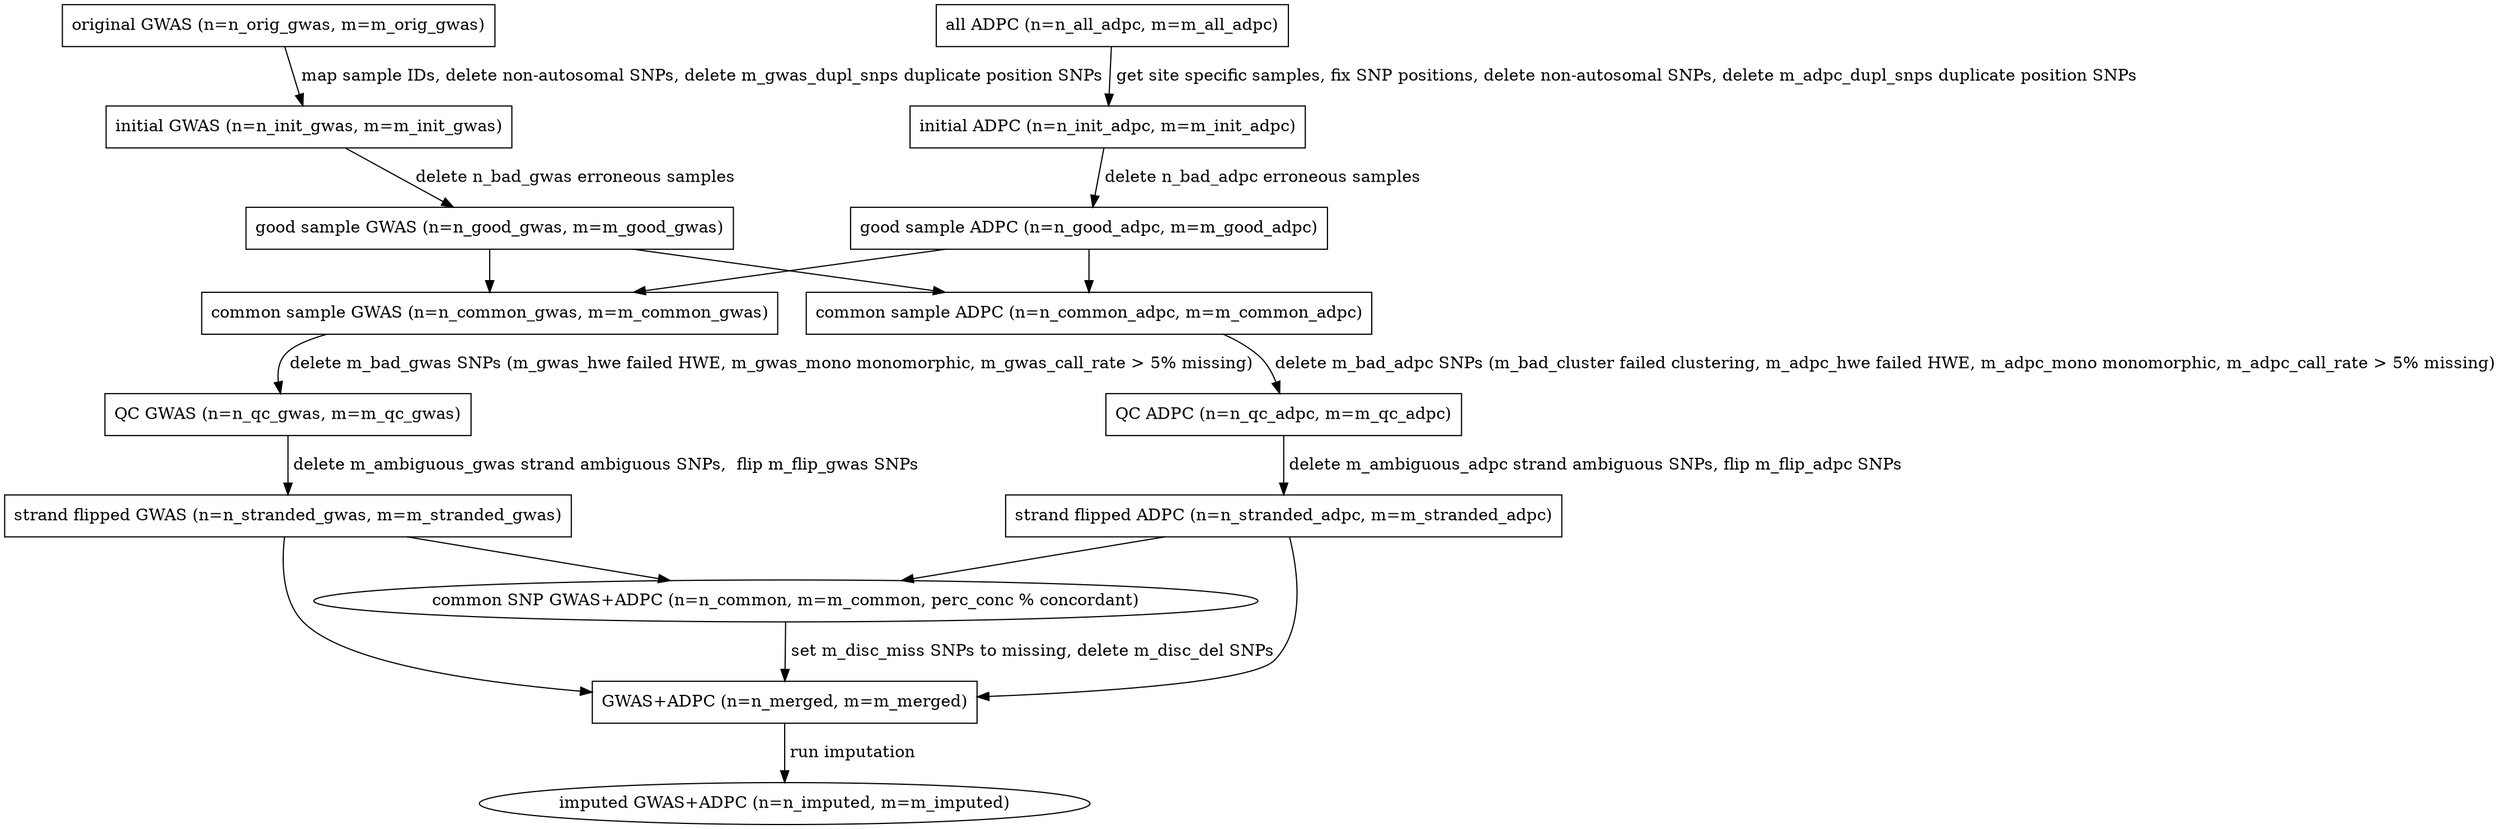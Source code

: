 #!dot
digraph {

    //Initial GWAS flow

    ORIG_GWAS [label="original GWAS (n=n_orig_gwas, m=m_orig_gwas)",
               shape=box] //params: n_orig_gwas, m_orig_gwas
    INIT_GWAS [label="initial GWAS (n=n_init_gwas, m=m_init_gwas)",
               shape=box] //params: n_init_gwas, m_init_gwas
    ORIG_GWAS -> INIT_GWAS [label= " map sample IDs, delete non-autosomal SNPs, delete m_gwas_dupl_snps duplicate position SNPs"];
                 //script: get_gwas_samples


    GOOD_GWAS [label="good sample GWAS (n=n_good_gwas, m=m_good_gwas)",
               shape=box] //params: n_good_gwas, m_good_gwas
    INIT_GWAS -> GOOD_GWAS [label=" delete n_bad_gwas erroneous samples"];
                //script: get_good_samples; params: n_bad_gwas

    COMMON_GWAS [label="common sample GWAS (n=n_common_gwas, m=m_common_gwas)",
                 shape=box] //params: n_common_gwas, m=m_common_gwas
    GOOD_GWAS -> COMMON_GWAS;
                 //script: get_common_samples

    QC_GWAS [label="QC GWAS (n=n_qc_gwas, m=m_qc_gwas)",
             shape=box] //params: n_qc_gwas, m=m_qc_gwas
    COMMON_GWAS -> QC_GWAS [label=" delete m_bad_gwas SNPs (m_gwas_hwe failed HWE, m_gwas_mono monomorphic, m_gwas_call_rate > 5% missing)"];
                //script: do_gwas_qc; params: m_bad_gwas
                //m (whatever subcategories removed)


    FLIPPED_GWAS [label="strand flipped GWAS (n=n_stranded_gwas, m=m_stranded_gwas)",
                  shape=box] //params: n_stranded_gwas, m_stranded_gwas
    QC_GWAS -> FLIPPED_GWAS [label=" delete m_ambiguous_gwas strand ambiguous SNPs,  flip m_flip_gwas SNPs"];
                 //script: flip_strands; params: m_flip_gwas, m_ambiguous_gwas


    //Initial ADPC flow

    ALL_ADPC [label="all ADPC (n=n_all_adpc, m=m_all_adpc)",
              shape=box] //params:n_all_adpc, m_all_adpc
    INIT_ADPC [label="initial ADPC (n=n_init_adpc, m=m_init_adpc)",
               shape=box] //params: n_init_adpc, m_init_adpc
    ALL_ADPC -> INIT_ADPC [label=" get site specific samples, fix SNP positions, delete non-autosomal SNPs, delete m_adpc_dupl_snps duplicate position SNPs"]
                //script: get_adpc_samples (site)


    GOOD_ADPC [label="good sample ADPC (n=n_good_adpc, m=m_good_adpc)",
               shape=box] //params: n_good_adpc, m_good_adpc
    INIT_ADPC -> GOOD_ADPC [label=" delete n_bad_adpc erroneous samples"];
                //script: get_good_samples; params: n_bad_adpc

    COMMON_ADPC [label="common sample ADPC (n=n_common_adpc, m=m_common_adpc)",
                 shape=box] //params: n_common_adpc, m=m_common_adpc
    GOOD_ADPC -> COMMON_ADPC;
                 //script: get_common_samples

    QC_ADPC [label="QC ADPC (n=n_qc_adpc, m=m_qc_adpc)",
             shape=box] //params: n_qc_adpc, m=m_qc_adpc
    COMMON_ADPC -> QC_ADPC [label=" delete m_bad_adpc SNPs (m_bad_cluster failed clustering, m_adpc_hwe failed HWE, m_adpc_mono monomorphic, m_adpc_call_rate > 5% missing)"];
                //script: do_adpc_qc; params: m_bad_adpc
                //m (whatever subcategories removed)
                //remember to also remove ACGT

    FLIPPED_ADPC [label="strand flipped ADPC (n=n_stranded_adpc, m=m_stranded_adpc)",
                  shape=box] //params: n_stranded_adpc, m_stranded_adpc
    QC_ADPC -> FLIPPED_ADPC [label=" delete m_ambiguous_adpc strand ambiguous SNPs, flip m_flip_adpc SNPs"];
                 //script: flip_strands; params: m_flip_adpc, m_ambiguous_adpc



    //GWAS + ADPC flows

    GOOD_ADPC -> COMMON_GWAS;
    GOOD_GWAS -> COMMON_ADPC;

    COMMON_SNP [label="common SNP GWAS+ADPC (n=n_common, m=m_common, perc_conc % concordant)",
                shape=ellipse] //params: n_common, m_common
    FLIPPED_GWAS -> COMMON_SNP; //script: get_common_snp_files
    FLIPPED_ADPC -> COMMON_SNP; //script: get_common_snp_files

    MERGED [label="GWAS+ADPC (n=n_merged, m=m_merged)",
            shape=box] //params: n_merged, m_merged
    COMMON_SNP -> MERGED [label= " set m_disc_miss SNPs to missing, delete m_disc_del SNPs"];
            //script: merge_adpc_gwas; params: m_disc_miss, m_disc_del
    FLIPPED_GWAS -> MERGED;
    FLIPPED_ADPC -> MERGED;

    IMPUTED [label="imputed GWAS+ADPC (n=n_imputed, m=m_imputed)"]
    MERGED -> IMPUTED [label=" run imputation"];
                //script:
}
